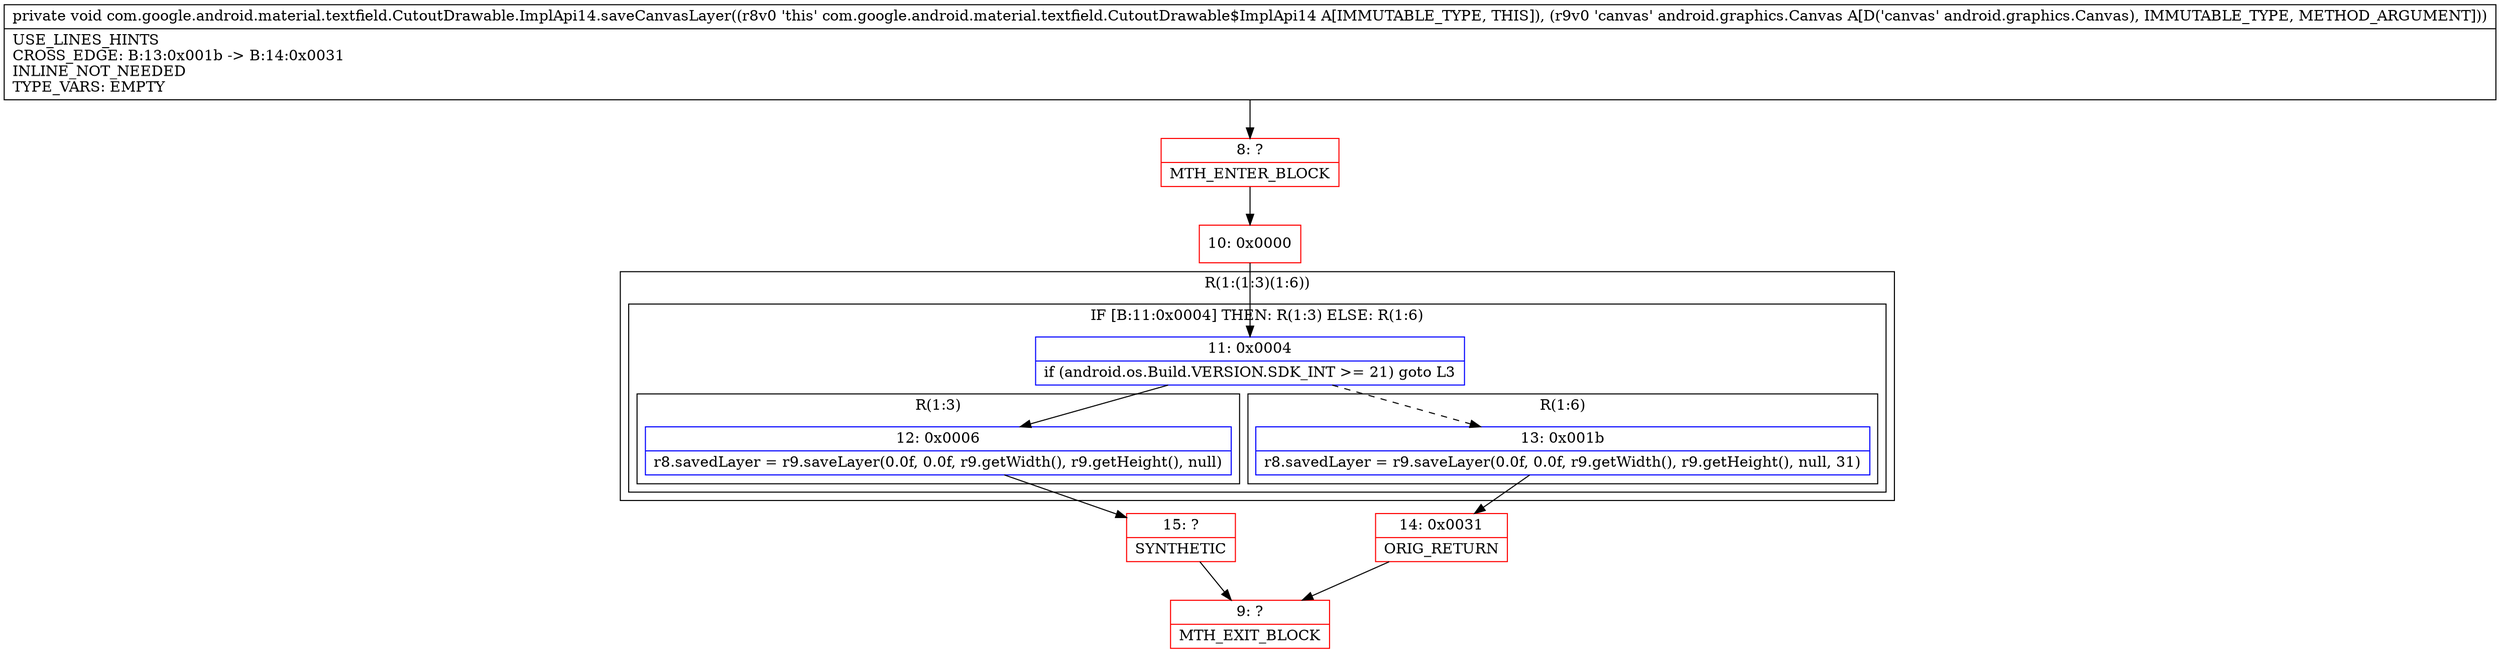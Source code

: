 digraph "CFG forcom.google.android.material.textfield.CutoutDrawable.ImplApi14.saveCanvasLayer(Landroid\/graphics\/Canvas;)V" {
subgraph cluster_Region_1048380239 {
label = "R(1:(1:3)(1:6))";
node [shape=record,color=blue];
subgraph cluster_IfRegion_1662148703 {
label = "IF [B:11:0x0004] THEN: R(1:3) ELSE: R(1:6)";
node [shape=record,color=blue];
Node_11 [shape=record,label="{11\:\ 0x0004|if (android.os.Build.VERSION.SDK_INT \>= 21) goto L3\l}"];
subgraph cluster_Region_1352557028 {
label = "R(1:3)";
node [shape=record,color=blue];
Node_12 [shape=record,label="{12\:\ 0x0006|r8.savedLayer = r9.saveLayer(0.0f, 0.0f, r9.getWidth(), r9.getHeight(), null)\l}"];
}
subgraph cluster_Region_1543349671 {
label = "R(1:6)";
node [shape=record,color=blue];
Node_13 [shape=record,label="{13\:\ 0x001b|r8.savedLayer = r9.saveLayer(0.0f, 0.0f, r9.getWidth(), r9.getHeight(), null, 31)\l}"];
}
}
}
Node_8 [shape=record,color=red,label="{8\:\ ?|MTH_ENTER_BLOCK\l}"];
Node_10 [shape=record,color=red,label="{10\:\ 0x0000}"];
Node_15 [shape=record,color=red,label="{15\:\ ?|SYNTHETIC\l}"];
Node_9 [shape=record,color=red,label="{9\:\ ?|MTH_EXIT_BLOCK\l}"];
Node_14 [shape=record,color=red,label="{14\:\ 0x0031|ORIG_RETURN\l}"];
MethodNode[shape=record,label="{private void com.google.android.material.textfield.CutoutDrawable.ImplApi14.saveCanvasLayer((r8v0 'this' com.google.android.material.textfield.CutoutDrawable$ImplApi14 A[IMMUTABLE_TYPE, THIS]), (r9v0 'canvas' android.graphics.Canvas A[D('canvas' android.graphics.Canvas), IMMUTABLE_TYPE, METHOD_ARGUMENT]))  | USE_LINES_HINTS\lCROSS_EDGE: B:13:0x001b \-\> B:14:0x0031\lINLINE_NOT_NEEDED\lTYPE_VARS: EMPTY\l}"];
MethodNode -> Node_8;Node_11 -> Node_12;
Node_11 -> Node_13[style=dashed];
Node_12 -> Node_15;
Node_13 -> Node_14;
Node_8 -> Node_10;
Node_10 -> Node_11;
Node_15 -> Node_9;
Node_14 -> Node_9;
}

